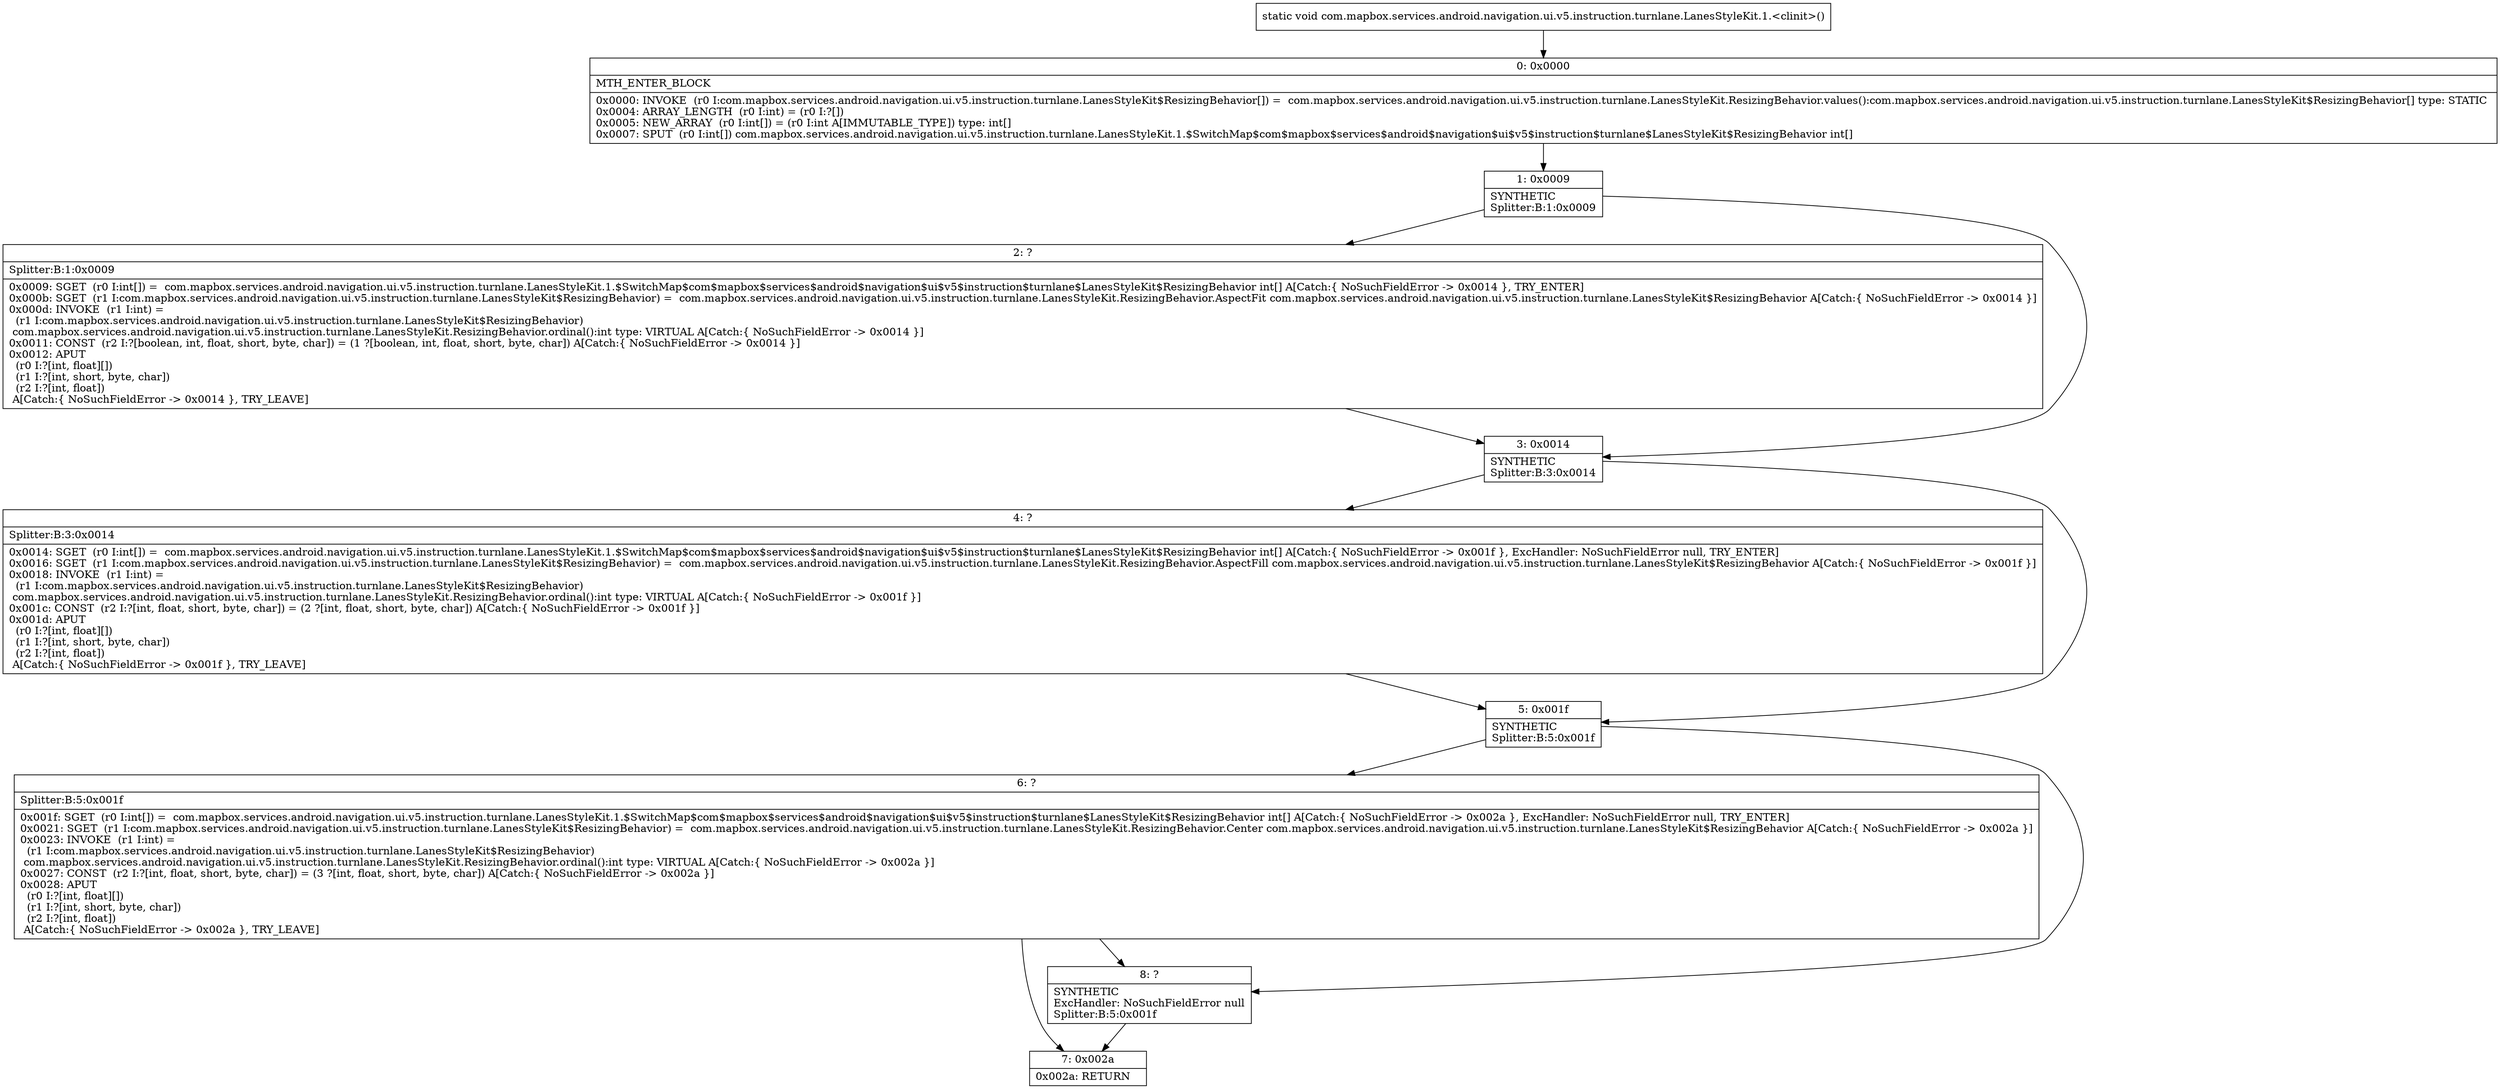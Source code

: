 digraph "CFG forcom.mapbox.services.android.navigation.ui.v5.instruction.turnlane.LanesStyleKit.1.\<clinit\>()V" {
Node_0 [shape=record,label="{0\:\ 0x0000|MTH_ENTER_BLOCK\l|0x0000: INVOKE  (r0 I:com.mapbox.services.android.navigation.ui.v5.instruction.turnlane.LanesStyleKit$ResizingBehavior[]) =  com.mapbox.services.android.navigation.ui.v5.instruction.turnlane.LanesStyleKit.ResizingBehavior.values():com.mapbox.services.android.navigation.ui.v5.instruction.turnlane.LanesStyleKit$ResizingBehavior[] type: STATIC \l0x0004: ARRAY_LENGTH  (r0 I:int) = (r0 I:?[]) \l0x0005: NEW_ARRAY  (r0 I:int[]) = (r0 I:int A[IMMUTABLE_TYPE]) type: int[] \l0x0007: SPUT  (r0 I:int[]) com.mapbox.services.android.navigation.ui.v5.instruction.turnlane.LanesStyleKit.1.$SwitchMap$com$mapbox$services$android$navigation$ui$v5$instruction$turnlane$LanesStyleKit$ResizingBehavior int[] \l}"];
Node_1 [shape=record,label="{1\:\ 0x0009|SYNTHETIC\lSplitter:B:1:0x0009\l}"];
Node_2 [shape=record,label="{2\:\ ?|Splitter:B:1:0x0009\l|0x0009: SGET  (r0 I:int[]) =  com.mapbox.services.android.navigation.ui.v5.instruction.turnlane.LanesStyleKit.1.$SwitchMap$com$mapbox$services$android$navigation$ui$v5$instruction$turnlane$LanesStyleKit$ResizingBehavior int[] A[Catch:\{ NoSuchFieldError \-\> 0x0014 \}, TRY_ENTER]\l0x000b: SGET  (r1 I:com.mapbox.services.android.navigation.ui.v5.instruction.turnlane.LanesStyleKit$ResizingBehavior) =  com.mapbox.services.android.navigation.ui.v5.instruction.turnlane.LanesStyleKit.ResizingBehavior.AspectFit com.mapbox.services.android.navigation.ui.v5.instruction.turnlane.LanesStyleKit$ResizingBehavior A[Catch:\{ NoSuchFieldError \-\> 0x0014 \}]\l0x000d: INVOKE  (r1 I:int) = \l  (r1 I:com.mapbox.services.android.navigation.ui.v5.instruction.turnlane.LanesStyleKit$ResizingBehavior)\l com.mapbox.services.android.navigation.ui.v5.instruction.turnlane.LanesStyleKit.ResizingBehavior.ordinal():int type: VIRTUAL A[Catch:\{ NoSuchFieldError \-\> 0x0014 \}]\l0x0011: CONST  (r2 I:?[boolean, int, float, short, byte, char]) = (1 ?[boolean, int, float, short, byte, char]) A[Catch:\{ NoSuchFieldError \-\> 0x0014 \}]\l0x0012: APUT  \l  (r0 I:?[int, float][])\l  (r1 I:?[int, short, byte, char])\l  (r2 I:?[int, float])\l A[Catch:\{ NoSuchFieldError \-\> 0x0014 \}, TRY_LEAVE]\l}"];
Node_3 [shape=record,label="{3\:\ 0x0014|SYNTHETIC\lSplitter:B:3:0x0014\l}"];
Node_4 [shape=record,label="{4\:\ ?|Splitter:B:3:0x0014\l|0x0014: SGET  (r0 I:int[]) =  com.mapbox.services.android.navigation.ui.v5.instruction.turnlane.LanesStyleKit.1.$SwitchMap$com$mapbox$services$android$navigation$ui$v5$instruction$turnlane$LanesStyleKit$ResizingBehavior int[] A[Catch:\{ NoSuchFieldError \-\> 0x001f \}, ExcHandler: NoSuchFieldError null, TRY_ENTER]\l0x0016: SGET  (r1 I:com.mapbox.services.android.navigation.ui.v5.instruction.turnlane.LanesStyleKit$ResizingBehavior) =  com.mapbox.services.android.navigation.ui.v5.instruction.turnlane.LanesStyleKit.ResizingBehavior.AspectFill com.mapbox.services.android.navigation.ui.v5.instruction.turnlane.LanesStyleKit$ResizingBehavior A[Catch:\{ NoSuchFieldError \-\> 0x001f \}]\l0x0018: INVOKE  (r1 I:int) = \l  (r1 I:com.mapbox.services.android.navigation.ui.v5.instruction.turnlane.LanesStyleKit$ResizingBehavior)\l com.mapbox.services.android.navigation.ui.v5.instruction.turnlane.LanesStyleKit.ResizingBehavior.ordinal():int type: VIRTUAL A[Catch:\{ NoSuchFieldError \-\> 0x001f \}]\l0x001c: CONST  (r2 I:?[int, float, short, byte, char]) = (2 ?[int, float, short, byte, char]) A[Catch:\{ NoSuchFieldError \-\> 0x001f \}]\l0x001d: APUT  \l  (r0 I:?[int, float][])\l  (r1 I:?[int, short, byte, char])\l  (r2 I:?[int, float])\l A[Catch:\{ NoSuchFieldError \-\> 0x001f \}, TRY_LEAVE]\l}"];
Node_5 [shape=record,label="{5\:\ 0x001f|SYNTHETIC\lSplitter:B:5:0x001f\l}"];
Node_6 [shape=record,label="{6\:\ ?|Splitter:B:5:0x001f\l|0x001f: SGET  (r0 I:int[]) =  com.mapbox.services.android.navigation.ui.v5.instruction.turnlane.LanesStyleKit.1.$SwitchMap$com$mapbox$services$android$navigation$ui$v5$instruction$turnlane$LanesStyleKit$ResizingBehavior int[] A[Catch:\{ NoSuchFieldError \-\> 0x002a \}, ExcHandler: NoSuchFieldError null, TRY_ENTER]\l0x0021: SGET  (r1 I:com.mapbox.services.android.navigation.ui.v5.instruction.turnlane.LanesStyleKit$ResizingBehavior) =  com.mapbox.services.android.navigation.ui.v5.instruction.turnlane.LanesStyleKit.ResizingBehavior.Center com.mapbox.services.android.navigation.ui.v5.instruction.turnlane.LanesStyleKit$ResizingBehavior A[Catch:\{ NoSuchFieldError \-\> 0x002a \}]\l0x0023: INVOKE  (r1 I:int) = \l  (r1 I:com.mapbox.services.android.navigation.ui.v5.instruction.turnlane.LanesStyleKit$ResizingBehavior)\l com.mapbox.services.android.navigation.ui.v5.instruction.turnlane.LanesStyleKit.ResizingBehavior.ordinal():int type: VIRTUAL A[Catch:\{ NoSuchFieldError \-\> 0x002a \}]\l0x0027: CONST  (r2 I:?[int, float, short, byte, char]) = (3 ?[int, float, short, byte, char]) A[Catch:\{ NoSuchFieldError \-\> 0x002a \}]\l0x0028: APUT  \l  (r0 I:?[int, float][])\l  (r1 I:?[int, short, byte, char])\l  (r2 I:?[int, float])\l A[Catch:\{ NoSuchFieldError \-\> 0x002a \}, TRY_LEAVE]\l}"];
Node_7 [shape=record,label="{7\:\ 0x002a|0x002a: RETURN   \l}"];
Node_8 [shape=record,label="{8\:\ ?|SYNTHETIC\lExcHandler: NoSuchFieldError null\lSplitter:B:5:0x001f\l}"];
MethodNode[shape=record,label="{static void com.mapbox.services.android.navigation.ui.v5.instruction.turnlane.LanesStyleKit.1.\<clinit\>() }"];
MethodNode -> Node_0;
Node_0 -> Node_1;
Node_1 -> Node_2;
Node_1 -> Node_3;
Node_2 -> Node_3;
Node_3 -> Node_4;
Node_3 -> Node_5;
Node_4 -> Node_5;
Node_5 -> Node_6;
Node_5 -> Node_8;
Node_6 -> Node_7;
Node_6 -> Node_8;
Node_8 -> Node_7;
}

